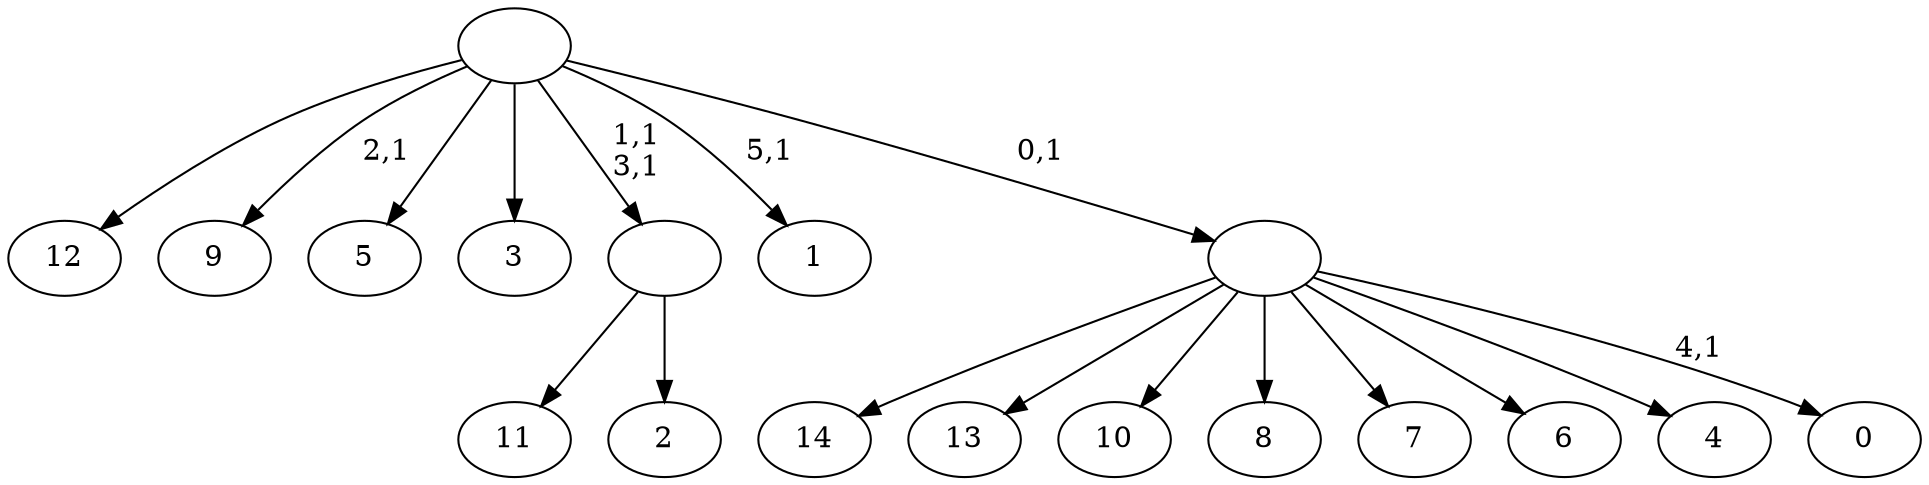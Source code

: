 digraph T {
	21 [label="14"]
	20 [label="13"]
	19 [label="12"]
	18 [label="11"]
	17 [label="10"]
	16 [label="9"]
	14 [label="8"]
	13 [label="7"]
	12 [label="6"]
	11 [label="5"]
	10 [label="4"]
	9 [label="3"]
	8 [label="2"]
	7 [label=""]
	5 [label="1"]
	3 [label="0"]
	1 [label=""]
	0 [label=""]
	7 -> 18 [label=""]
	7 -> 8 [label=""]
	1 -> 3 [label="4,1"]
	1 -> 21 [label=""]
	1 -> 20 [label=""]
	1 -> 17 [label=""]
	1 -> 14 [label=""]
	1 -> 13 [label=""]
	1 -> 12 [label=""]
	1 -> 10 [label=""]
	0 -> 5 [label="5,1"]
	0 -> 7 [label="1,1\n3,1"]
	0 -> 16 [label="2,1"]
	0 -> 19 [label=""]
	0 -> 11 [label=""]
	0 -> 9 [label=""]
	0 -> 1 [label="0,1"]
}
